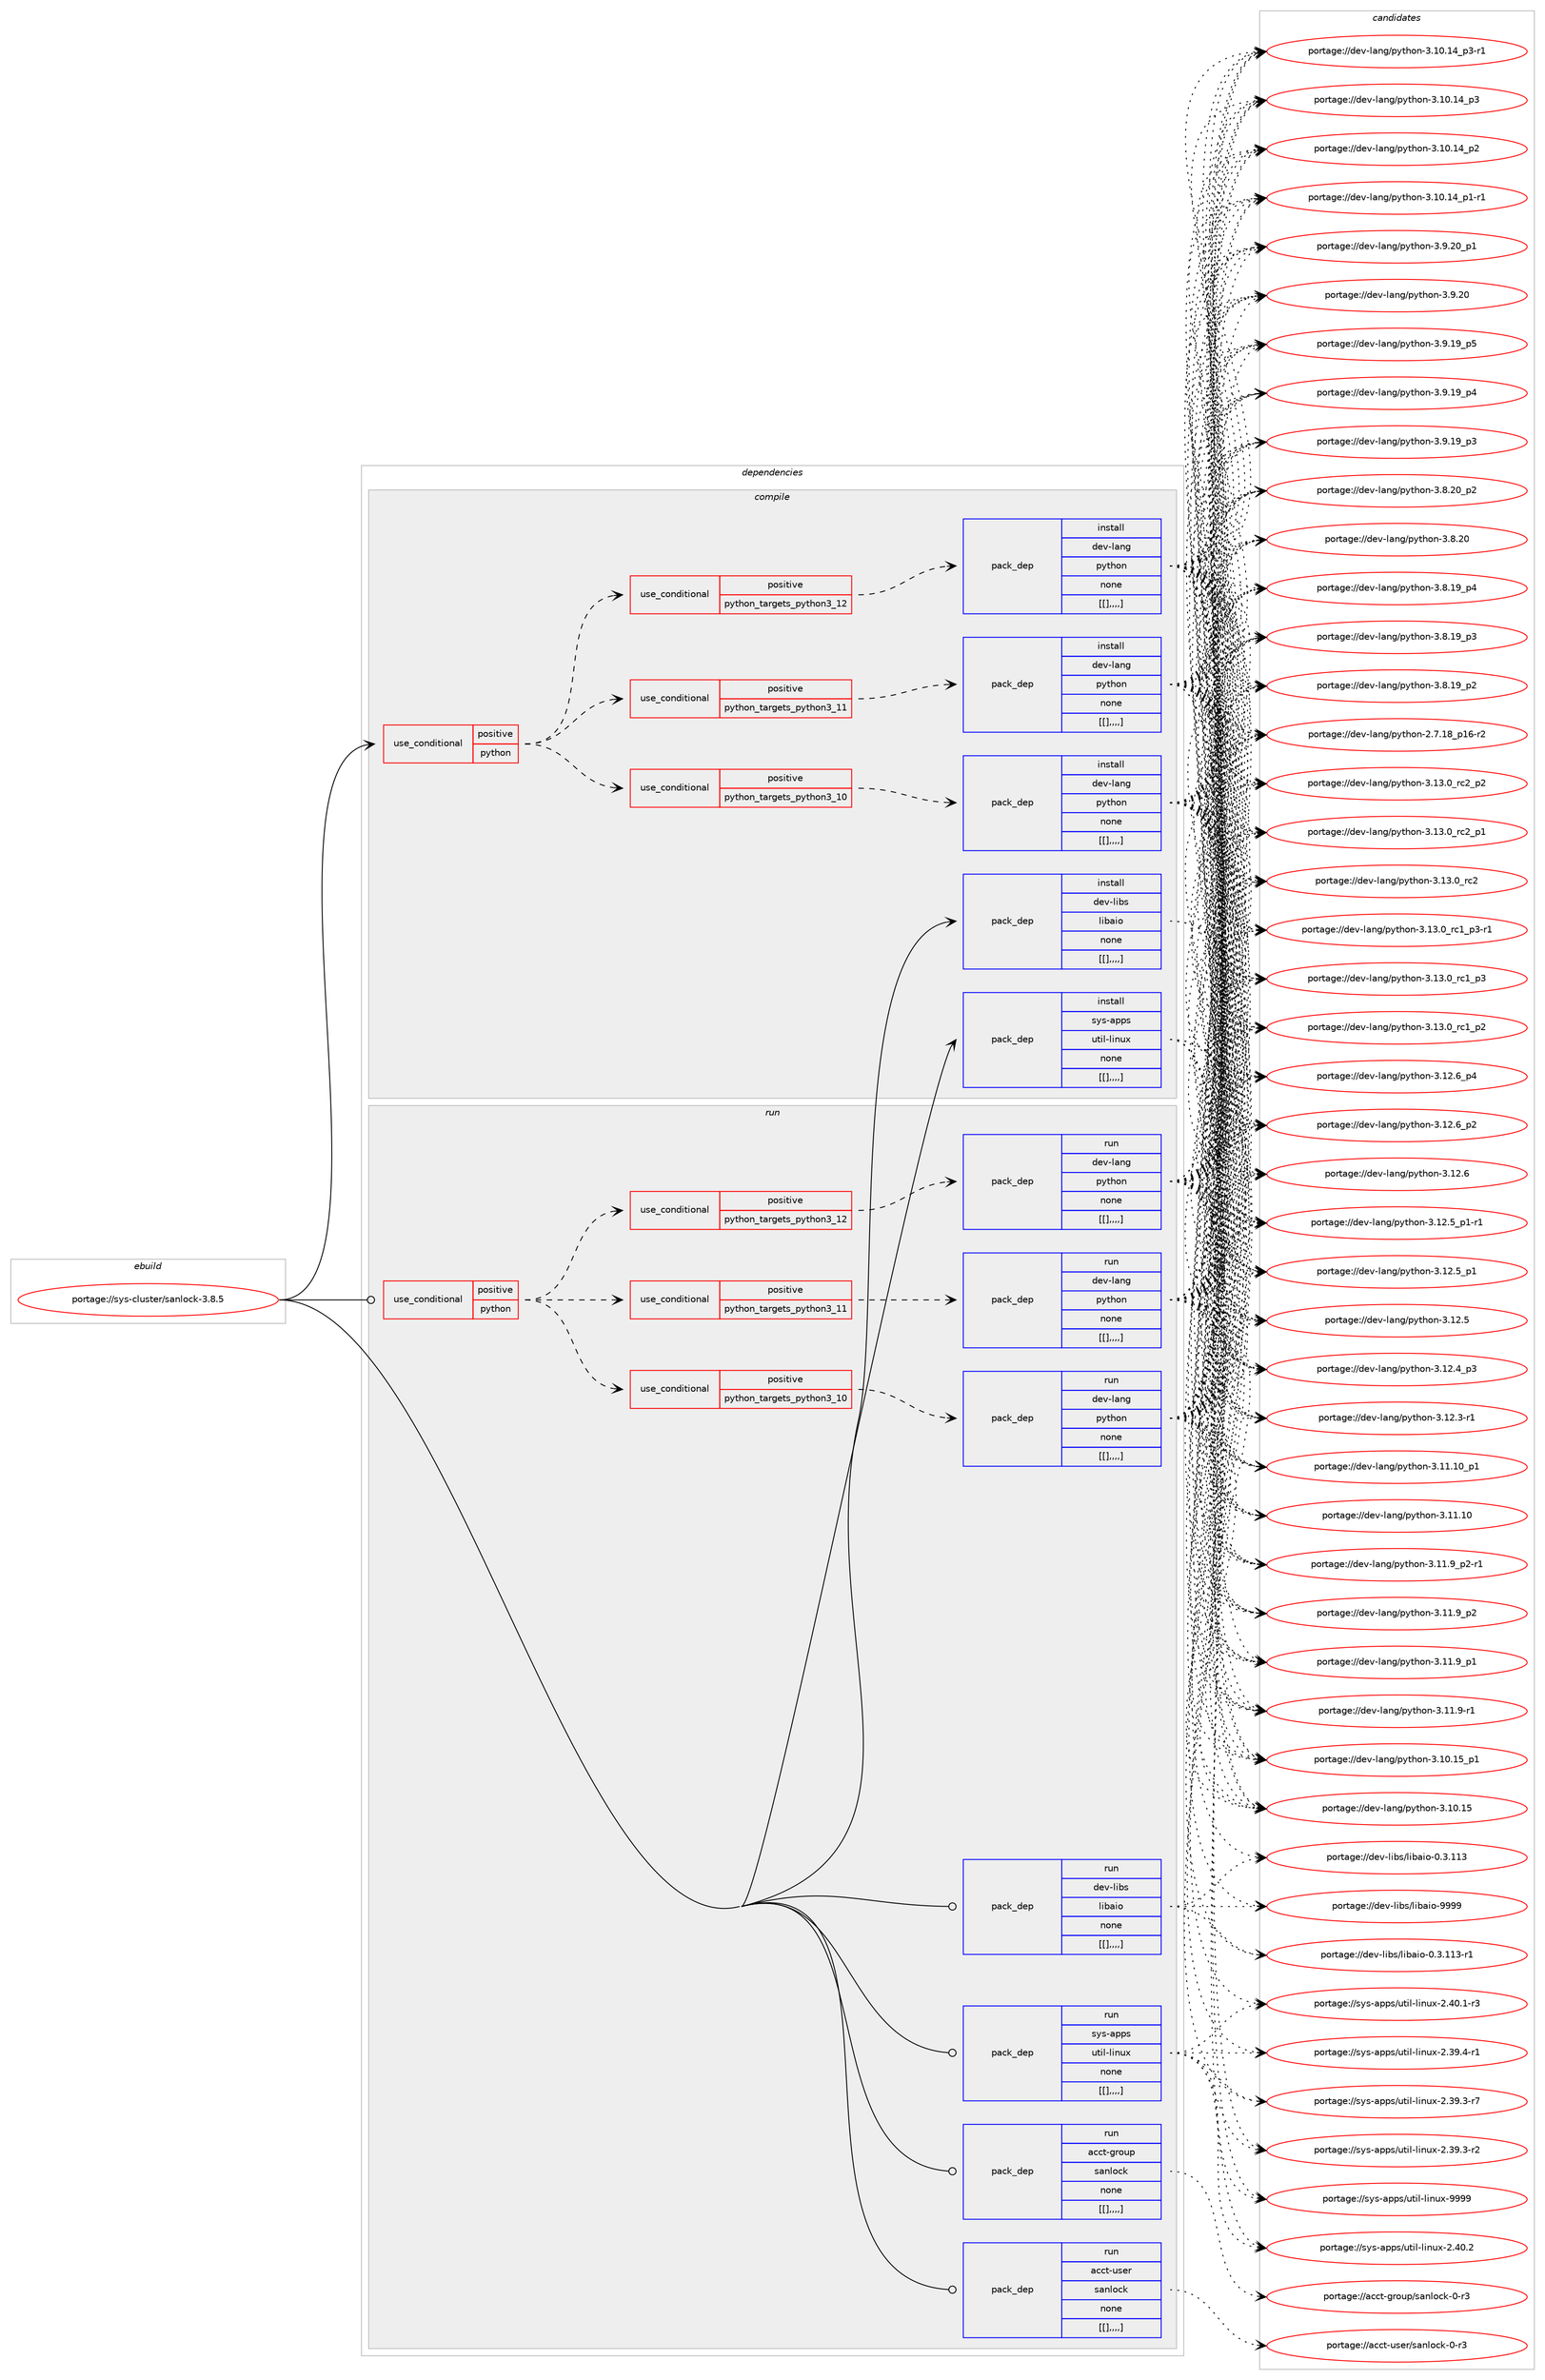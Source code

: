digraph prolog {

# *************
# Graph options
# *************

newrank=true;
concentrate=true;
compound=true;
graph [rankdir=LR,fontname=Helvetica,fontsize=10,ranksep=1.5];#, ranksep=2.5, nodesep=0.2];
edge  [arrowhead=vee];
node  [fontname=Helvetica,fontsize=10];

# **********
# The ebuild
# **********

subgraph cluster_leftcol {
color=gray;
label=<<i>ebuild</i>>;
id [label="portage://sys-cluster/sanlock-3.8.5", color=red, width=4, href="../sys-cluster/sanlock-3.8.5.svg"];
}

# ****************
# The dependencies
# ****************

subgraph cluster_midcol {
color=gray;
label=<<i>dependencies</i>>;
subgraph cluster_compile {
fillcolor="#eeeeee";
style=filled;
label=<<i>compile</i>>;
subgraph cond3830 {
dependency10643 [label=<<TABLE BORDER="0" CELLBORDER="1" CELLSPACING="0" CELLPADDING="4"><TR><TD ROWSPAN="3" CELLPADDING="10">use_conditional</TD></TR><TR><TD>positive</TD></TR><TR><TD>python</TD></TR></TABLE>>, shape=none, color=red];
subgraph cond3831 {
dependency10644 [label=<<TABLE BORDER="0" CELLBORDER="1" CELLSPACING="0" CELLPADDING="4"><TR><TD ROWSPAN="3" CELLPADDING="10">use_conditional</TD></TR><TR><TD>positive</TD></TR><TR><TD>python_targets_python3_10</TD></TR></TABLE>>, shape=none, color=red];
subgraph pack6777 {
dependency10645 [label=<<TABLE BORDER="0" CELLBORDER="1" CELLSPACING="0" CELLPADDING="4" WIDTH="220"><TR><TD ROWSPAN="6" CELLPADDING="30">pack_dep</TD></TR><TR><TD WIDTH="110">install</TD></TR><TR><TD>dev-lang</TD></TR><TR><TD>python</TD></TR><TR><TD>none</TD></TR><TR><TD>[[],,,,]</TD></TR></TABLE>>, shape=none, color=blue];
}
dependency10644:e -> dependency10645:w [weight=20,style="dashed",arrowhead="vee"];
}
dependency10643:e -> dependency10644:w [weight=20,style="dashed",arrowhead="vee"];
subgraph cond3832 {
dependency10646 [label=<<TABLE BORDER="0" CELLBORDER="1" CELLSPACING="0" CELLPADDING="4"><TR><TD ROWSPAN="3" CELLPADDING="10">use_conditional</TD></TR><TR><TD>positive</TD></TR><TR><TD>python_targets_python3_11</TD></TR></TABLE>>, shape=none, color=red];
subgraph pack6778 {
dependency10647 [label=<<TABLE BORDER="0" CELLBORDER="1" CELLSPACING="0" CELLPADDING="4" WIDTH="220"><TR><TD ROWSPAN="6" CELLPADDING="30">pack_dep</TD></TR><TR><TD WIDTH="110">install</TD></TR><TR><TD>dev-lang</TD></TR><TR><TD>python</TD></TR><TR><TD>none</TD></TR><TR><TD>[[],,,,]</TD></TR></TABLE>>, shape=none, color=blue];
}
dependency10646:e -> dependency10647:w [weight=20,style="dashed",arrowhead="vee"];
}
dependency10643:e -> dependency10646:w [weight=20,style="dashed",arrowhead="vee"];
subgraph cond3833 {
dependency10648 [label=<<TABLE BORDER="0" CELLBORDER="1" CELLSPACING="0" CELLPADDING="4"><TR><TD ROWSPAN="3" CELLPADDING="10">use_conditional</TD></TR><TR><TD>positive</TD></TR><TR><TD>python_targets_python3_12</TD></TR></TABLE>>, shape=none, color=red];
subgraph pack6779 {
dependency10649 [label=<<TABLE BORDER="0" CELLBORDER="1" CELLSPACING="0" CELLPADDING="4" WIDTH="220"><TR><TD ROWSPAN="6" CELLPADDING="30">pack_dep</TD></TR><TR><TD WIDTH="110">install</TD></TR><TR><TD>dev-lang</TD></TR><TR><TD>python</TD></TR><TR><TD>none</TD></TR><TR><TD>[[],,,,]</TD></TR></TABLE>>, shape=none, color=blue];
}
dependency10648:e -> dependency10649:w [weight=20,style="dashed",arrowhead="vee"];
}
dependency10643:e -> dependency10648:w [weight=20,style="dashed",arrowhead="vee"];
}
id:e -> dependency10643:w [weight=20,style="solid",arrowhead="vee"];
subgraph pack6780 {
dependency10650 [label=<<TABLE BORDER="0" CELLBORDER="1" CELLSPACING="0" CELLPADDING="4" WIDTH="220"><TR><TD ROWSPAN="6" CELLPADDING="30">pack_dep</TD></TR><TR><TD WIDTH="110">install</TD></TR><TR><TD>dev-libs</TD></TR><TR><TD>libaio</TD></TR><TR><TD>none</TD></TR><TR><TD>[[],,,,]</TD></TR></TABLE>>, shape=none, color=blue];
}
id:e -> dependency10650:w [weight=20,style="solid",arrowhead="vee"];
subgraph pack6781 {
dependency10651 [label=<<TABLE BORDER="0" CELLBORDER="1" CELLSPACING="0" CELLPADDING="4" WIDTH="220"><TR><TD ROWSPAN="6" CELLPADDING="30">pack_dep</TD></TR><TR><TD WIDTH="110">install</TD></TR><TR><TD>sys-apps</TD></TR><TR><TD>util-linux</TD></TR><TR><TD>none</TD></TR><TR><TD>[[],,,,]</TD></TR></TABLE>>, shape=none, color=blue];
}
id:e -> dependency10651:w [weight=20,style="solid",arrowhead="vee"];
}
subgraph cluster_compileandrun {
fillcolor="#eeeeee";
style=filled;
label=<<i>compile and run</i>>;
}
subgraph cluster_run {
fillcolor="#eeeeee";
style=filled;
label=<<i>run</i>>;
subgraph cond3834 {
dependency10652 [label=<<TABLE BORDER="0" CELLBORDER="1" CELLSPACING="0" CELLPADDING="4"><TR><TD ROWSPAN="3" CELLPADDING="10">use_conditional</TD></TR><TR><TD>positive</TD></TR><TR><TD>python</TD></TR></TABLE>>, shape=none, color=red];
subgraph cond3835 {
dependency10653 [label=<<TABLE BORDER="0" CELLBORDER="1" CELLSPACING="0" CELLPADDING="4"><TR><TD ROWSPAN="3" CELLPADDING="10">use_conditional</TD></TR><TR><TD>positive</TD></TR><TR><TD>python_targets_python3_10</TD></TR></TABLE>>, shape=none, color=red];
subgraph pack6782 {
dependency10654 [label=<<TABLE BORDER="0" CELLBORDER="1" CELLSPACING="0" CELLPADDING="4" WIDTH="220"><TR><TD ROWSPAN="6" CELLPADDING="30">pack_dep</TD></TR><TR><TD WIDTH="110">run</TD></TR><TR><TD>dev-lang</TD></TR><TR><TD>python</TD></TR><TR><TD>none</TD></TR><TR><TD>[[],,,,]</TD></TR></TABLE>>, shape=none, color=blue];
}
dependency10653:e -> dependency10654:w [weight=20,style="dashed",arrowhead="vee"];
}
dependency10652:e -> dependency10653:w [weight=20,style="dashed",arrowhead="vee"];
subgraph cond3836 {
dependency10655 [label=<<TABLE BORDER="0" CELLBORDER="1" CELLSPACING="0" CELLPADDING="4"><TR><TD ROWSPAN="3" CELLPADDING="10">use_conditional</TD></TR><TR><TD>positive</TD></TR><TR><TD>python_targets_python3_11</TD></TR></TABLE>>, shape=none, color=red];
subgraph pack6783 {
dependency10656 [label=<<TABLE BORDER="0" CELLBORDER="1" CELLSPACING="0" CELLPADDING="4" WIDTH="220"><TR><TD ROWSPAN="6" CELLPADDING="30">pack_dep</TD></TR><TR><TD WIDTH="110">run</TD></TR><TR><TD>dev-lang</TD></TR><TR><TD>python</TD></TR><TR><TD>none</TD></TR><TR><TD>[[],,,,]</TD></TR></TABLE>>, shape=none, color=blue];
}
dependency10655:e -> dependency10656:w [weight=20,style="dashed",arrowhead="vee"];
}
dependency10652:e -> dependency10655:w [weight=20,style="dashed",arrowhead="vee"];
subgraph cond3837 {
dependency10657 [label=<<TABLE BORDER="0" CELLBORDER="1" CELLSPACING="0" CELLPADDING="4"><TR><TD ROWSPAN="3" CELLPADDING="10">use_conditional</TD></TR><TR><TD>positive</TD></TR><TR><TD>python_targets_python3_12</TD></TR></TABLE>>, shape=none, color=red];
subgraph pack6784 {
dependency10658 [label=<<TABLE BORDER="0" CELLBORDER="1" CELLSPACING="0" CELLPADDING="4" WIDTH="220"><TR><TD ROWSPAN="6" CELLPADDING="30">pack_dep</TD></TR><TR><TD WIDTH="110">run</TD></TR><TR><TD>dev-lang</TD></TR><TR><TD>python</TD></TR><TR><TD>none</TD></TR><TR><TD>[[],,,,]</TD></TR></TABLE>>, shape=none, color=blue];
}
dependency10657:e -> dependency10658:w [weight=20,style="dashed",arrowhead="vee"];
}
dependency10652:e -> dependency10657:w [weight=20,style="dashed",arrowhead="vee"];
}
id:e -> dependency10652:w [weight=20,style="solid",arrowhead="odot"];
subgraph pack6785 {
dependency10659 [label=<<TABLE BORDER="0" CELLBORDER="1" CELLSPACING="0" CELLPADDING="4" WIDTH="220"><TR><TD ROWSPAN="6" CELLPADDING="30">pack_dep</TD></TR><TR><TD WIDTH="110">run</TD></TR><TR><TD>acct-group</TD></TR><TR><TD>sanlock</TD></TR><TR><TD>none</TD></TR><TR><TD>[[],,,,]</TD></TR></TABLE>>, shape=none, color=blue];
}
id:e -> dependency10659:w [weight=20,style="solid",arrowhead="odot"];
subgraph pack6786 {
dependency10660 [label=<<TABLE BORDER="0" CELLBORDER="1" CELLSPACING="0" CELLPADDING="4" WIDTH="220"><TR><TD ROWSPAN="6" CELLPADDING="30">pack_dep</TD></TR><TR><TD WIDTH="110">run</TD></TR><TR><TD>acct-user</TD></TR><TR><TD>sanlock</TD></TR><TR><TD>none</TD></TR><TR><TD>[[],,,,]</TD></TR></TABLE>>, shape=none, color=blue];
}
id:e -> dependency10660:w [weight=20,style="solid",arrowhead="odot"];
subgraph pack6787 {
dependency10661 [label=<<TABLE BORDER="0" CELLBORDER="1" CELLSPACING="0" CELLPADDING="4" WIDTH="220"><TR><TD ROWSPAN="6" CELLPADDING="30">pack_dep</TD></TR><TR><TD WIDTH="110">run</TD></TR><TR><TD>dev-libs</TD></TR><TR><TD>libaio</TD></TR><TR><TD>none</TD></TR><TR><TD>[[],,,,]</TD></TR></TABLE>>, shape=none, color=blue];
}
id:e -> dependency10661:w [weight=20,style="solid",arrowhead="odot"];
subgraph pack6788 {
dependency10662 [label=<<TABLE BORDER="0" CELLBORDER="1" CELLSPACING="0" CELLPADDING="4" WIDTH="220"><TR><TD ROWSPAN="6" CELLPADDING="30">pack_dep</TD></TR><TR><TD WIDTH="110">run</TD></TR><TR><TD>sys-apps</TD></TR><TR><TD>util-linux</TD></TR><TR><TD>none</TD></TR><TR><TD>[[],,,,]</TD></TR></TABLE>>, shape=none, color=blue];
}
id:e -> dependency10662:w [weight=20,style="solid",arrowhead="odot"];
}
}

# **************
# The candidates
# **************

subgraph cluster_choices {
rank=same;
color=gray;
label=<<i>candidates</i>>;

subgraph choice6777 {
color=black;
nodesep=1;
choice100101118451089711010347112121116104111110455146495146489511499509511250 [label="portage://dev-lang/python-3.13.0_rc2_p2", color=red, width=4,href="../dev-lang/python-3.13.0_rc2_p2.svg"];
choice100101118451089711010347112121116104111110455146495146489511499509511249 [label="portage://dev-lang/python-3.13.0_rc2_p1", color=red, width=4,href="../dev-lang/python-3.13.0_rc2_p1.svg"];
choice10010111845108971101034711212111610411111045514649514648951149950 [label="portage://dev-lang/python-3.13.0_rc2", color=red, width=4,href="../dev-lang/python-3.13.0_rc2.svg"];
choice1001011184510897110103471121211161041111104551464951464895114994995112514511449 [label="portage://dev-lang/python-3.13.0_rc1_p3-r1", color=red, width=4,href="../dev-lang/python-3.13.0_rc1_p3-r1.svg"];
choice100101118451089711010347112121116104111110455146495146489511499499511251 [label="portage://dev-lang/python-3.13.0_rc1_p3", color=red, width=4,href="../dev-lang/python-3.13.0_rc1_p3.svg"];
choice100101118451089711010347112121116104111110455146495146489511499499511250 [label="portage://dev-lang/python-3.13.0_rc1_p2", color=red, width=4,href="../dev-lang/python-3.13.0_rc1_p2.svg"];
choice100101118451089711010347112121116104111110455146495046549511252 [label="portage://dev-lang/python-3.12.6_p4", color=red, width=4,href="../dev-lang/python-3.12.6_p4.svg"];
choice100101118451089711010347112121116104111110455146495046549511250 [label="portage://dev-lang/python-3.12.6_p2", color=red, width=4,href="../dev-lang/python-3.12.6_p2.svg"];
choice10010111845108971101034711212111610411111045514649504654 [label="portage://dev-lang/python-3.12.6", color=red, width=4,href="../dev-lang/python-3.12.6.svg"];
choice1001011184510897110103471121211161041111104551464950465395112494511449 [label="portage://dev-lang/python-3.12.5_p1-r1", color=red, width=4,href="../dev-lang/python-3.12.5_p1-r1.svg"];
choice100101118451089711010347112121116104111110455146495046539511249 [label="portage://dev-lang/python-3.12.5_p1", color=red, width=4,href="../dev-lang/python-3.12.5_p1.svg"];
choice10010111845108971101034711212111610411111045514649504653 [label="portage://dev-lang/python-3.12.5", color=red, width=4,href="../dev-lang/python-3.12.5.svg"];
choice100101118451089711010347112121116104111110455146495046529511251 [label="portage://dev-lang/python-3.12.4_p3", color=red, width=4,href="../dev-lang/python-3.12.4_p3.svg"];
choice100101118451089711010347112121116104111110455146495046514511449 [label="portage://dev-lang/python-3.12.3-r1", color=red, width=4,href="../dev-lang/python-3.12.3-r1.svg"];
choice10010111845108971101034711212111610411111045514649494649489511249 [label="portage://dev-lang/python-3.11.10_p1", color=red, width=4,href="../dev-lang/python-3.11.10_p1.svg"];
choice1001011184510897110103471121211161041111104551464949464948 [label="portage://dev-lang/python-3.11.10", color=red, width=4,href="../dev-lang/python-3.11.10.svg"];
choice1001011184510897110103471121211161041111104551464949465795112504511449 [label="portage://dev-lang/python-3.11.9_p2-r1", color=red, width=4,href="../dev-lang/python-3.11.9_p2-r1.svg"];
choice100101118451089711010347112121116104111110455146494946579511250 [label="portage://dev-lang/python-3.11.9_p2", color=red, width=4,href="../dev-lang/python-3.11.9_p2.svg"];
choice100101118451089711010347112121116104111110455146494946579511249 [label="portage://dev-lang/python-3.11.9_p1", color=red, width=4,href="../dev-lang/python-3.11.9_p1.svg"];
choice100101118451089711010347112121116104111110455146494946574511449 [label="portage://dev-lang/python-3.11.9-r1", color=red, width=4,href="../dev-lang/python-3.11.9-r1.svg"];
choice10010111845108971101034711212111610411111045514649484649539511249 [label="portage://dev-lang/python-3.10.15_p1", color=red, width=4,href="../dev-lang/python-3.10.15_p1.svg"];
choice1001011184510897110103471121211161041111104551464948464953 [label="portage://dev-lang/python-3.10.15", color=red, width=4,href="../dev-lang/python-3.10.15.svg"];
choice100101118451089711010347112121116104111110455146494846495295112514511449 [label="portage://dev-lang/python-3.10.14_p3-r1", color=red, width=4,href="../dev-lang/python-3.10.14_p3-r1.svg"];
choice10010111845108971101034711212111610411111045514649484649529511251 [label="portage://dev-lang/python-3.10.14_p3", color=red, width=4,href="../dev-lang/python-3.10.14_p3.svg"];
choice10010111845108971101034711212111610411111045514649484649529511250 [label="portage://dev-lang/python-3.10.14_p2", color=red, width=4,href="../dev-lang/python-3.10.14_p2.svg"];
choice100101118451089711010347112121116104111110455146494846495295112494511449 [label="portage://dev-lang/python-3.10.14_p1-r1", color=red, width=4,href="../dev-lang/python-3.10.14_p1-r1.svg"];
choice100101118451089711010347112121116104111110455146574650489511249 [label="portage://dev-lang/python-3.9.20_p1", color=red, width=4,href="../dev-lang/python-3.9.20_p1.svg"];
choice10010111845108971101034711212111610411111045514657465048 [label="portage://dev-lang/python-3.9.20", color=red, width=4,href="../dev-lang/python-3.9.20.svg"];
choice100101118451089711010347112121116104111110455146574649579511253 [label="portage://dev-lang/python-3.9.19_p5", color=red, width=4,href="../dev-lang/python-3.9.19_p5.svg"];
choice100101118451089711010347112121116104111110455146574649579511252 [label="portage://dev-lang/python-3.9.19_p4", color=red, width=4,href="../dev-lang/python-3.9.19_p4.svg"];
choice100101118451089711010347112121116104111110455146574649579511251 [label="portage://dev-lang/python-3.9.19_p3", color=red, width=4,href="../dev-lang/python-3.9.19_p3.svg"];
choice100101118451089711010347112121116104111110455146564650489511250 [label="portage://dev-lang/python-3.8.20_p2", color=red, width=4,href="../dev-lang/python-3.8.20_p2.svg"];
choice10010111845108971101034711212111610411111045514656465048 [label="portage://dev-lang/python-3.8.20", color=red, width=4,href="../dev-lang/python-3.8.20.svg"];
choice100101118451089711010347112121116104111110455146564649579511252 [label="portage://dev-lang/python-3.8.19_p4", color=red, width=4,href="../dev-lang/python-3.8.19_p4.svg"];
choice100101118451089711010347112121116104111110455146564649579511251 [label="portage://dev-lang/python-3.8.19_p3", color=red, width=4,href="../dev-lang/python-3.8.19_p3.svg"];
choice100101118451089711010347112121116104111110455146564649579511250 [label="portage://dev-lang/python-3.8.19_p2", color=red, width=4,href="../dev-lang/python-3.8.19_p2.svg"];
choice100101118451089711010347112121116104111110455046554649569511249544511450 [label="portage://dev-lang/python-2.7.18_p16-r2", color=red, width=4,href="../dev-lang/python-2.7.18_p16-r2.svg"];
dependency10645:e -> choice100101118451089711010347112121116104111110455146495146489511499509511250:w [style=dotted,weight="100"];
dependency10645:e -> choice100101118451089711010347112121116104111110455146495146489511499509511249:w [style=dotted,weight="100"];
dependency10645:e -> choice10010111845108971101034711212111610411111045514649514648951149950:w [style=dotted,weight="100"];
dependency10645:e -> choice1001011184510897110103471121211161041111104551464951464895114994995112514511449:w [style=dotted,weight="100"];
dependency10645:e -> choice100101118451089711010347112121116104111110455146495146489511499499511251:w [style=dotted,weight="100"];
dependency10645:e -> choice100101118451089711010347112121116104111110455146495146489511499499511250:w [style=dotted,weight="100"];
dependency10645:e -> choice100101118451089711010347112121116104111110455146495046549511252:w [style=dotted,weight="100"];
dependency10645:e -> choice100101118451089711010347112121116104111110455146495046549511250:w [style=dotted,weight="100"];
dependency10645:e -> choice10010111845108971101034711212111610411111045514649504654:w [style=dotted,weight="100"];
dependency10645:e -> choice1001011184510897110103471121211161041111104551464950465395112494511449:w [style=dotted,weight="100"];
dependency10645:e -> choice100101118451089711010347112121116104111110455146495046539511249:w [style=dotted,weight="100"];
dependency10645:e -> choice10010111845108971101034711212111610411111045514649504653:w [style=dotted,weight="100"];
dependency10645:e -> choice100101118451089711010347112121116104111110455146495046529511251:w [style=dotted,weight="100"];
dependency10645:e -> choice100101118451089711010347112121116104111110455146495046514511449:w [style=dotted,weight="100"];
dependency10645:e -> choice10010111845108971101034711212111610411111045514649494649489511249:w [style=dotted,weight="100"];
dependency10645:e -> choice1001011184510897110103471121211161041111104551464949464948:w [style=dotted,weight="100"];
dependency10645:e -> choice1001011184510897110103471121211161041111104551464949465795112504511449:w [style=dotted,weight="100"];
dependency10645:e -> choice100101118451089711010347112121116104111110455146494946579511250:w [style=dotted,weight="100"];
dependency10645:e -> choice100101118451089711010347112121116104111110455146494946579511249:w [style=dotted,weight="100"];
dependency10645:e -> choice100101118451089711010347112121116104111110455146494946574511449:w [style=dotted,weight="100"];
dependency10645:e -> choice10010111845108971101034711212111610411111045514649484649539511249:w [style=dotted,weight="100"];
dependency10645:e -> choice1001011184510897110103471121211161041111104551464948464953:w [style=dotted,weight="100"];
dependency10645:e -> choice100101118451089711010347112121116104111110455146494846495295112514511449:w [style=dotted,weight="100"];
dependency10645:e -> choice10010111845108971101034711212111610411111045514649484649529511251:w [style=dotted,weight="100"];
dependency10645:e -> choice10010111845108971101034711212111610411111045514649484649529511250:w [style=dotted,weight="100"];
dependency10645:e -> choice100101118451089711010347112121116104111110455146494846495295112494511449:w [style=dotted,weight="100"];
dependency10645:e -> choice100101118451089711010347112121116104111110455146574650489511249:w [style=dotted,weight="100"];
dependency10645:e -> choice10010111845108971101034711212111610411111045514657465048:w [style=dotted,weight="100"];
dependency10645:e -> choice100101118451089711010347112121116104111110455146574649579511253:w [style=dotted,weight="100"];
dependency10645:e -> choice100101118451089711010347112121116104111110455146574649579511252:w [style=dotted,weight="100"];
dependency10645:e -> choice100101118451089711010347112121116104111110455146574649579511251:w [style=dotted,weight="100"];
dependency10645:e -> choice100101118451089711010347112121116104111110455146564650489511250:w [style=dotted,weight="100"];
dependency10645:e -> choice10010111845108971101034711212111610411111045514656465048:w [style=dotted,weight="100"];
dependency10645:e -> choice100101118451089711010347112121116104111110455146564649579511252:w [style=dotted,weight="100"];
dependency10645:e -> choice100101118451089711010347112121116104111110455146564649579511251:w [style=dotted,weight="100"];
dependency10645:e -> choice100101118451089711010347112121116104111110455146564649579511250:w [style=dotted,weight="100"];
dependency10645:e -> choice100101118451089711010347112121116104111110455046554649569511249544511450:w [style=dotted,weight="100"];
}
subgraph choice6778 {
color=black;
nodesep=1;
choice100101118451089711010347112121116104111110455146495146489511499509511250 [label="portage://dev-lang/python-3.13.0_rc2_p2", color=red, width=4,href="../dev-lang/python-3.13.0_rc2_p2.svg"];
choice100101118451089711010347112121116104111110455146495146489511499509511249 [label="portage://dev-lang/python-3.13.0_rc2_p1", color=red, width=4,href="../dev-lang/python-3.13.0_rc2_p1.svg"];
choice10010111845108971101034711212111610411111045514649514648951149950 [label="portage://dev-lang/python-3.13.0_rc2", color=red, width=4,href="../dev-lang/python-3.13.0_rc2.svg"];
choice1001011184510897110103471121211161041111104551464951464895114994995112514511449 [label="portage://dev-lang/python-3.13.0_rc1_p3-r1", color=red, width=4,href="../dev-lang/python-3.13.0_rc1_p3-r1.svg"];
choice100101118451089711010347112121116104111110455146495146489511499499511251 [label="portage://dev-lang/python-3.13.0_rc1_p3", color=red, width=4,href="../dev-lang/python-3.13.0_rc1_p3.svg"];
choice100101118451089711010347112121116104111110455146495146489511499499511250 [label="portage://dev-lang/python-3.13.0_rc1_p2", color=red, width=4,href="../dev-lang/python-3.13.0_rc1_p2.svg"];
choice100101118451089711010347112121116104111110455146495046549511252 [label="portage://dev-lang/python-3.12.6_p4", color=red, width=4,href="../dev-lang/python-3.12.6_p4.svg"];
choice100101118451089711010347112121116104111110455146495046549511250 [label="portage://dev-lang/python-3.12.6_p2", color=red, width=4,href="../dev-lang/python-3.12.6_p2.svg"];
choice10010111845108971101034711212111610411111045514649504654 [label="portage://dev-lang/python-3.12.6", color=red, width=4,href="../dev-lang/python-3.12.6.svg"];
choice1001011184510897110103471121211161041111104551464950465395112494511449 [label="portage://dev-lang/python-3.12.5_p1-r1", color=red, width=4,href="../dev-lang/python-3.12.5_p1-r1.svg"];
choice100101118451089711010347112121116104111110455146495046539511249 [label="portage://dev-lang/python-3.12.5_p1", color=red, width=4,href="../dev-lang/python-3.12.5_p1.svg"];
choice10010111845108971101034711212111610411111045514649504653 [label="portage://dev-lang/python-3.12.5", color=red, width=4,href="../dev-lang/python-3.12.5.svg"];
choice100101118451089711010347112121116104111110455146495046529511251 [label="portage://dev-lang/python-3.12.4_p3", color=red, width=4,href="../dev-lang/python-3.12.4_p3.svg"];
choice100101118451089711010347112121116104111110455146495046514511449 [label="portage://dev-lang/python-3.12.3-r1", color=red, width=4,href="../dev-lang/python-3.12.3-r1.svg"];
choice10010111845108971101034711212111610411111045514649494649489511249 [label="portage://dev-lang/python-3.11.10_p1", color=red, width=4,href="../dev-lang/python-3.11.10_p1.svg"];
choice1001011184510897110103471121211161041111104551464949464948 [label="portage://dev-lang/python-3.11.10", color=red, width=4,href="../dev-lang/python-3.11.10.svg"];
choice1001011184510897110103471121211161041111104551464949465795112504511449 [label="portage://dev-lang/python-3.11.9_p2-r1", color=red, width=4,href="../dev-lang/python-3.11.9_p2-r1.svg"];
choice100101118451089711010347112121116104111110455146494946579511250 [label="portage://dev-lang/python-3.11.9_p2", color=red, width=4,href="../dev-lang/python-3.11.9_p2.svg"];
choice100101118451089711010347112121116104111110455146494946579511249 [label="portage://dev-lang/python-3.11.9_p1", color=red, width=4,href="../dev-lang/python-3.11.9_p1.svg"];
choice100101118451089711010347112121116104111110455146494946574511449 [label="portage://dev-lang/python-3.11.9-r1", color=red, width=4,href="../dev-lang/python-3.11.9-r1.svg"];
choice10010111845108971101034711212111610411111045514649484649539511249 [label="portage://dev-lang/python-3.10.15_p1", color=red, width=4,href="../dev-lang/python-3.10.15_p1.svg"];
choice1001011184510897110103471121211161041111104551464948464953 [label="portage://dev-lang/python-3.10.15", color=red, width=4,href="../dev-lang/python-3.10.15.svg"];
choice100101118451089711010347112121116104111110455146494846495295112514511449 [label="portage://dev-lang/python-3.10.14_p3-r1", color=red, width=4,href="../dev-lang/python-3.10.14_p3-r1.svg"];
choice10010111845108971101034711212111610411111045514649484649529511251 [label="portage://dev-lang/python-3.10.14_p3", color=red, width=4,href="../dev-lang/python-3.10.14_p3.svg"];
choice10010111845108971101034711212111610411111045514649484649529511250 [label="portage://dev-lang/python-3.10.14_p2", color=red, width=4,href="../dev-lang/python-3.10.14_p2.svg"];
choice100101118451089711010347112121116104111110455146494846495295112494511449 [label="portage://dev-lang/python-3.10.14_p1-r1", color=red, width=4,href="../dev-lang/python-3.10.14_p1-r1.svg"];
choice100101118451089711010347112121116104111110455146574650489511249 [label="portage://dev-lang/python-3.9.20_p1", color=red, width=4,href="../dev-lang/python-3.9.20_p1.svg"];
choice10010111845108971101034711212111610411111045514657465048 [label="portage://dev-lang/python-3.9.20", color=red, width=4,href="../dev-lang/python-3.9.20.svg"];
choice100101118451089711010347112121116104111110455146574649579511253 [label="portage://dev-lang/python-3.9.19_p5", color=red, width=4,href="../dev-lang/python-3.9.19_p5.svg"];
choice100101118451089711010347112121116104111110455146574649579511252 [label="portage://dev-lang/python-3.9.19_p4", color=red, width=4,href="../dev-lang/python-3.9.19_p4.svg"];
choice100101118451089711010347112121116104111110455146574649579511251 [label="portage://dev-lang/python-3.9.19_p3", color=red, width=4,href="../dev-lang/python-3.9.19_p3.svg"];
choice100101118451089711010347112121116104111110455146564650489511250 [label="portage://dev-lang/python-3.8.20_p2", color=red, width=4,href="../dev-lang/python-3.8.20_p2.svg"];
choice10010111845108971101034711212111610411111045514656465048 [label="portage://dev-lang/python-3.8.20", color=red, width=4,href="../dev-lang/python-3.8.20.svg"];
choice100101118451089711010347112121116104111110455146564649579511252 [label="portage://dev-lang/python-3.8.19_p4", color=red, width=4,href="../dev-lang/python-3.8.19_p4.svg"];
choice100101118451089711010347112121116104111110455146564649579511251 [label="portage://dev-lang/python-3.8.19_p3", color=red, width=4,href="../dev-lang/python-3.8.19_p3.svg"];
choice100101118451089711010347112121116104111110455146564649579511250 [label="portage://dev-lang/python-3.8.19_p2", color=red, width=4,href="../dev-lang/python-3.8.19_p2.svg"];
choice100101118451089711010347112121116104111110455046554649569511249544511450 [label="portage://dev-lang/python-2.7.18_p16-r2", color=red, width=4,href="../dev-lang/python-2.7.18_p16-r2.svg"];
dependency10647:e -> choice100101118451089711010347112121116104111110455146495146489511499509511250:w [style=dotted,weight="100"];
dependency10647:e -> choice100101118451089711010347112121116104111110455146495146489511499509511249:w [style=dotted,weight="100"];
dependency10647:e -> choice10010111845108971101034711212111610411111045514649514648951149950:w [style=dotted,weight="100"];
dependency10647:e -> choice1001011184510897110103471121211161041111104551464951464895114994995112514511449:w [style=dotted,weight="100"];
dependency10647:e -> choice100101118451089711010347112121116104111110455146495146489511499499511251:w [style=dotted,weight="100"];
dependency10647:e -> choice100101118451089711010347112121116104111110455146495146489511499499511250:w [style=dotted,weight="100"];
dependency10647:e -> choice100101118451089711010347112121116104111110455146495046549511252:w [style=dotted,weight="100"];
dependency10647:e -> choice100101118451089711010347112121116104111110455146495046549511250:w [style=dotted,weight="100"];
dependency10647:e -> choice10010111845108971101034711212111610411111045514649504654:w [style=dotted,weight="100"];
dependency10647:e -> choice1001011184510897110103471121211161041111104551464950465395112494511449:w [style=dotted,weight="100"];
dependency10647:e -> choice100101118451089711010347112121116104111110455146495046539511249:w [style=dotted,weight="100"];
dependency10647:e -> choice10010111845108971101034711212111610411111045514649504653:w [style=dotted,weight="100"];
dependency10647:e -> choice100101118451089711010347112121116104111110455146495046529511251:w [style=dotted,weight="100"];
dependency10647:e -> choice100101118451089711010347112121116104111110455146495046514511449:w [style=dotted,weight="100"];
dependency10647:e -> choice10010111845108971101034711212111610411111045514649494649489511249:w [style=dotted,weight="100"];
dependency10647:e -> choice1001011184510897110103471121211161041111104551464949464948:w [style=dotted,weight="100"];
dependency10647:e -> choice1001011184510897110103471121211161041111104551464949465795112504511449:w [style=dotted,weight="100"];
dependency10647:e -> choice100101118451089711010347112121116104111110455146494946579511250:w [style=dotted,weight="100"];
dependency10647:e -> choice100101118451089711010347112121116104111110455146494946579511249:w [style=dotted,weight="100"];
dependency10647:e -> choice100101118451089711010347112121116104111110455146494946574511449:w [style=dotted,weight="100"];
dependency10647:e -> choice10010111845108971101034711212111610411111045514649484649539511249:w [style=dotted,weight="100"];
dependency10647:e -> choice1001011184510897110103471121211161041111104551464948464953:w [style=dotted,weight="100"];
dependency10647:e -> choice100101118451089711010347112121116104111110455146494846495295112514511449:w [style=dotted,weight="100"];
dependency10647:e -> choice10010111845108971101034711212111610411111045514649484649529511251:w [style=dotted,weight="100"];
dependency10647:e -> choice10010111845108971101034711212111610411111045514649484649529511250:w [style=dotted,weight="100"];
dependency10647:e -> choice100101118451089711010347112121116104111110455146494846495295112494511449:w [style=dotted,weight="100"];
dependency10647:e -> choice100101118451089711010347112121116104111110455146574650489511249:w [style=dotted,weight="100"];
dependency10647:e -> choice10010111845108971101034711212111610411111045514657465048:w [style=dotted,weight="100"];
dependency10647:e -> choice100101118451089711010347112121116104111110455146574649579511253:w [style=dotted,weight="100"];
dependency10647:e -> choice100101118451089711010347112121116104111110455146574649579511252:w [style=dotted,weight="100"];
dependency10647:e -> choice100101118451089711010347112121116104111110455146574649579511251:w [style=dotted,weight="100"];
dependency10647:e -> choice100101118451089711010347112121116104111110455146564650489511250:w [style=dotted,weight="100"];
dependency10647:e -> choice10010111845108971101034711212111610411111045514656465048:w [style=dotted,weight="100"];
dependency10647:e -> choice100101118451089711010347112121116104111110455146564649579511252:w [style=dotted,weight="100"];
dependency10647:e -> choice100101118451089711010347112121116104111110455146564649579511251:w [style=dotted,weight="100"];
dependency10647:e -> choice100101118451089711010347112121116104111110455146564649579511250:w [style=dotted,weight="100"];
dependency10647:e -> choice100101118451089711010347112121116104111110455046554649569511249544511450:w [style=dotted,weight="100"];
}
subgraph choice6779 {
color=black;
nodesep=1;
choice100101118451089711010347112121116104111110455146495146489511499509511250 [label="portage://dev-lang/python-3.13.0_rc2_p2", color=red, width=4,href="../dev-lang/python-3.13.0_rc2_p2.svg"];
choice100101118451089711010347112121116104111110455146495146489511499509511249 [label="portage://dev-lang/python-3.13.0_rc2_p1", color=red, width=4,href="../dev-lang/python-3.13.0_rc2_p1.svg"];
choice10010111845108971101034711212111610411111045514649514648951149950 [label="portage://dev-lang/python-3.13.0_rc2", color=red, width=4,href="../dev-lang/python-3.13.0_rc2.svg"];
choice1001011184510897110103471121211161041111104551464951464895114994995112514511449 [label="portage://dev-lang/python-3.13.0_rc1_p3-r1", color=red, width=4,href="../dev-lang/python-3.13.0_rc1_p3-r1.svg"];
choice100101118451089711010347112121116104111110455146495146489511499499511251 [label="portage://dev-lang/python-3.13.0_rc1_p3", color=red, width=4,href="../dev-lang/python-3.13.0_rc1_p3.svg"];
choice100101118451089711010347112121116104111110455146495146489511499499511250 [label="portage://dev-lang/python-3.13.0_rc1_p2", color=red, width=4,href="../dev-lang/python-3.13.0_rc1_p2.svg"];
choice100101118451089711010347112121116104111110455146495046549511252 [label="portage://dev-lang/python-3.12.6_p4", color=red, width=4,href="../dev-lang/python-3.12.6_p4.svg"];
choice100101118451089711010347112121116104111110455146495046549511250 [label="portage://dev-lang/python-3.12.6_p2", color=red, width=4,href="../dev-lang/python-3.12.6_p2.svg"];
choice10010111845108971101034711212111610411111045514649504654 [label="portage://dev-lang/python-3.12.6", color=red, width=4,href="../dev-lang/python-3.12.6.svg"];
choice1001011184510897110103471121211161041111104551464950465395112494511449 [label="portage://dev-lang/python-3.12.5_p1-r1", color=red, width=4,href="../dev-lang/python-3.12.5_p1-r1.svg"];
choice100101118451089711010347112121116104111110455146495046539511249 [label="portage://dev-lang/python-3.12.5_p1", color=red, width=4,href="../dev-lang/python-3.12.5_p1.svg"];
choice10010111845108971101034711212111610411111045514649504653 [label="portage://dev-lang/python-3.12.5", color=red, width=4,href="../dev-lang/python-3.12.5.svg"];
choice100101118451089711010347112121116104111110455146495046529511251 [label="portage://dev-lang/python-3.12.4_p3", color=red, width=4,href="../dev-lang/python-3.12.4_p3.svg"];
choice100101118451089711010347112121116104111110455146495046514511449 [label="portage://dev-lang/python-3.12.3-r1", color=red, width=4,href="../dev-lang/python-3.12.3-r1.svg"];
choice10010111845108971101034711212111610411111045514649494649489511249 [label="portage://dev-lang/python-3.11.10_p1", color=red, width=4,href="../dev-lang/python-3.11.10_p1.svg"];
choice1001011184510897110103471121211161041111104551464949464948 [label="portage://dev-lang/python-3.11.10", color=red, width=4,href="../dev-lang/python-3.11.10.svg"];
choice1001011184510897110103471121211161041111104551464949465795112504511449 [label="portage://dev-lang/python-3.11.9_p2-r1", color=red, width=4,href="../dev-lang/python-3.11.9_p2-r1.svg"];
choice100101118451089711010347112121116104111110455146494946579511250 [label="portage://dev-lang/python-3.11.9_p2", color=red, width=4,href="../dev-lang/python-3.11.9_p2.svg"];
choice100101118451089711010347112121116104111110455146494946579511249 [label="portage://dev-lang/python-3.11.9_p1", color=red, width=4,href="../dev-lang/python-3.11.9_p1.svg"];
choice100101118451089711010347112121116104111110455146494946574511449 [label="portage://dev-lang/python-3.11.9-r1", color=red, width=4,href="../dev-lang/python-3.11.9-r1.svg"];
choice10010111845108971101034711212111610411111045514649484649539511249 [label="portage://dev-lang/python-3.10.15_p1", color=red, width=4,href="../dev-lang/python-3.10.15_p1.svg"];
choice1001011184510897110103471121211161041111104551464948464953 [label="portage://dev-lang/python-3.10.15", color=red, width=4,href="../dev-lang/python-3.10.15.svg"];
choice100101118451089711010347112121116104111110455146494846495295112514511449 [label="portage://dev-lang/python-3.10.14_p3-r1", color=red, width=4,href="../dev-lang/python-3.10.14_p3-r1.svg"];
choice10010111845108971101034711212111610411111045514649484649529511251 [label="portage://dev-lang/python-3.10.14_p3", color=red, width=4,href="../dev-lang/python-3.10.14_p3.svg"];
choice10010111845108971101034711212111610411111045514649484649529511250 [label="portage://dev-lang/python-3.10.14_p2", color=red, width=4,href="../dev-lang/python-3.10.14_p2.svg"];
choice100101118451089711010347112121116104111110455146494846495295112494511449 [label="portage://dev-lang/python-3.10.14_p1-r1", color=red, width=4,href="../dev-lang/python-3.10.14_p1-r1.svg"];
choice100101118451089711010347112121116104111110455146574650489511249 [label="portage://dev-lang/python-3.9.20_p1", color=red, width=4,href="../dev-lang/python-3.9.20_p1.svg"];
choice10010111845108971101034711212111610411111045514657465048 [label="portage://dev-lang/python-3.9.20", color=red, width=4,href="../dev-lang/python-3.9.20.svg"];
choice100101118451089711010347112121116104111110455146574649579511253 [label="portage://dev-lang/python-3.9.19_p5", color=red, width=4,href="../dev-lang/python-3.9.19_p5.svg"];
choice100101118451089711010347112121116104111110455146574649579511252 [label="portage://dev-lang/python-3.9.19_p4", color=red, width=4,href="../dev-lang/python-3.9.19_p4.svg"];
choice100101118451089711010347112121116104111110455146574649579511251 [label="portage://dev-lang/python-3.9.19_p3", color=red, width=4,href="../dev-lang/python-3.9.19_p3.svg"];
choice100101118451089711010347112121116104111110455146564650489511250 [label="portage://dev-lang/python-3.8.20_p2", color=red, width=4,href="../dev-lang/python-3.8.20_p2.svg"];
choice10010111845108971101034711212111610411111045514656465048 [label="portage://dev-lang/python-3.8.20", color=red, width=4,href="../dev-lang/python-3.8.20.svg"];
choice100101118451089711010347112121116104111110455146564649579511252 [label="portage://dev-lang/python-3.8.19_p4", color=red, width=4,href="../dev-lang/python-3.8.19_p4.svg"];
choice100101118451089711010347112121116104111110455146564649579511251 [label="portage://dev-lang/python-3.8.19_p3", color=red, width=4,href="../dev-lang/python-3.8.19_p3.svg"];
choice100101118451089711010347112121116104111110455146564649579511250 [label="portage://dev-lang/python-3.8.19_p2", color=red, width=4,href="../dev-lang/python-3.8.19_p2.svg"];
choice100101118451089711010347112121116104111110455046554649569511249544511450 [label="portage://dev-lang/python-2.7.18_p16-r2", color=red, width=4,href="../dev-lang/python-2.7.18_p16-r2.svg"];
dependency10649:e -> choice100101118451089711010347112121116104111110455146495146489511499509511250:w [style=dotted,weight="100"];
dependency10649:e -> choice100101118451089711010347112121116104111110455146495146489511499509511249:w [style=dotted,weight="100"];
dependency10649:e -> choice10010111845108971101034711212111610411111045514649514648951149950:w [style=dotted,weight="100"];
dependency10649:e -> choice1001011184510897110103471121211161041111104551464951464895114994995112514511449:w [style=dotted,weight="100"];
dependency10649:e -> choice100101118451089711010347112121116104111110455146495146489511499499511251:w [style=dotted,weight="100"];
dependency10649:e -> choice100101118451089711010347112121116104111110455146495146489511499499511250:w [style=dotted,weight="100"];
dependency10649:e -> choice100101118451089711010347112121116104111110455146495046549511252:w [style=dotted,weight="100"];
dependency10649:e -> choice100101118451089711010347112121116104111110455146495046549511250:w [style=dotted,weight="100"];
dependency10649:e -> choice10010111845108971101034711212111610411111045514649504654:w [style=dotted,weight="100"];
dependency10649:e -> choice1001011184510897110103471121211161041111104551464950465395112494511449:w [style=dotted,weight="100"];
dependency10649:e -> choice100101118451089711010347112121116104111110455146495046539511249:w [style=dotted,weight="100"];
dependency10649:e -> choice10010111845108971101034711212111610411111045514649504653:w [style=dotted,weight="100"];
dependency10649:e -> choice100101118451089711010347112121116104111110455146495046529511251:w [style=dotted,weight="100"];
dependency10649:e -> choice100101118451089711010347112121116104111110455146495046514511449:w [style=dotted,weight="100"];
dependency10649:e -> choice10010111845108971101034711212111610411111045514649494649489511249:w [style=dotted,weight="100"];
dependency10649:e -> choice1001011184510897110103471121211161041111104551464949464948:w [style=dotted,weight="100"];
dependency10649:e -> choice1001011184510897110103471121211161041111104551464949465795112504511449:w [style=dotted,weight="100"];
dependency10649:e -> choice100101118451089711010347112121116104111110455146494946579511250:w [style=dotted,weight="100"];
dependency10649:e -> choice100101118451089711010347112121116104111110455146494946579511249:w [style=dotted,weight="100"];
dependency10649:e -> choice100101118451089711010347112121116104111110455146494946574511449:w [style=dotted,weight="100"];
dependency10649:e -> choice10010111845108971101034711212111610411111045514649484649539511249:w [style=dotted,weight="100"];
dependency10649:e -> choice1001011184510897110103471121211161041111104551464948464953:w [style=dotted,weight="100"];
dependency10649:e -> choice100101118451089711010347112121116104111110455146494846495295112514511449:w [style=dotted,weight="100"];
dependency10649:e -> choice10010111845108971101034711212111610411111045514649484649529511251:w [style=dotted,weight="100"];
dependency10649:e -> choice10010111845108971101034711212111610411111045514649484649529511250:w [style=dotted,weight="100"];
dependency10649:e -> choice100101118451089711010347112121116104111110455146494846495295112494511449:w [style=dotted,weight="100"];
dependency10649:e -> choice100101118451089711010347112121116104111110455146574650489511249:w [style=dotted,weight="100"];
dependency10649:e -> choice10010111845108971101034711212111610411111045514657465048:w [style=dotted,weight="100"];
dependency10649:e -> choice100101118451089711010347112121116104111110455146574649579511253:w [style=dotted,weight="100"];
dependency10649:e -> choice100101118451089711010347112121116104111110455146574649579511252:w [style=dotted,weight="100"];
dependency10649:e -> choice100101118451089711010347112121116104111110455146574649579511251:w [style=dotted,weight="100"];
dependency10649:e -> choice100101118451089711010347112121116104111110455146564650489511250:w [style=dotted,weight="100"];
dependency10649:e -> choice10010111845108971101034711212111610411111045514656465048:w [style=dotted,weight="100"];
dependency10649:e -> choice100101118451089711010347112121116104111110455146564649579511252:w [style=dotted,weight="100"];
dependency10649:e -> choice100101118451089711010347112121116104111110455146564649579511251:w [style=dotted,weight="100"];
dependency10649:e -> choice100101118451089711010347112121116104111110455146564649579511250:w [style=dotted,weight="100"];
dependency10649:e -> choice100101118451089711010347112121116104111110455046554649569511249544511450:w [style=dotted,weight="100"];
}
subgraph choice6780 {
color=black;
nodesep=1;
choice10010111845108105981154710810598971051114557575757 [label="portage://dev-libs/libaio-9999", color=red, width=4,href="../dev-libs/libaio-9999.svg"];
choice100101118451081059811547108105989710511145484651464949514511449 [label="portage://dev-libs/libaio-0.3.113-r1", color=red, width=4,href="../dev-libs/libaio-0.3.113-r1.svg"];
choice10010111845108105981154710810598971051114548465146494951 [label="portage://dev-libs/libaio-0.3.113", color=red, width=4,href="../dev-libs/libaio-0.3.113.svg"];
dependency10650:e -> choice10010111845108105981154710810598971051114557575757:w [style=dotted,weight="100"];
dependency10650:e -> choice100101118451081059811547108105989710511145484651464949514511449:w [style=dotted,weight="100"];
dependency10650:e -> choice10010111845108105981154710810598971051114548465146494951:w [style=dotted,weight="100"];
}
subgraph choice6781 {
color=black;
nodesep=1;
choice115121115459711211211547117116105108451081051101171204557575757 [label="portage://sys-apps/util-linux-9999", color=red, width=4,href="../sys-apps/util-linux-9999.svg"];
choice1151211154597112112115471171161051084510810511011712045504652484650 [label="portage://sys-apps/util-linux-2.40.2", color=red, width=4,href="../sys-apps/util-linux-2.40.2.svg"];
choice11512111545971121121154711711610510845108105110117120455046524846494511451 [label="portage://sys-apps/util-linux-2.40.1-r3", color=red, width=4,href="../sys-apps/util-linux-2.40.1-r3.svg"];
choice11512111545971121121154711711610510845108105110117120455046515746524511449 [label="portage://sys-apps/util-linux-2.39.4-r1", color=red, width=4,href="../sys-apps/util-linux-2.39.4-r1.svg"];
choice11512111545971121121154711711610510845108105110117120455046515746514511455 [label="portage://sys-apps/util-linux-2.39.3-r7", color=red, width=4,href="../sys-apps/util-linux-2.39.3-r7.svg"];
choice11512111545971121121154711711610510845108105110117120455046515746514511450 [label="portage://sys-apps/util-linux-2.39.3-r2", color=red, width=4,href="../sys-apps/util-linux-2.39.3-r2.svg"];
dependency10651:e -> choice115121115459711211211547117116105108451081051101171204557575757:w [style=dotted,weight="100"];
dependency10651:e -> choice1151211154597112112115471171161051084510810511011712045504652484650:w [style=dotted,weight="100"];
dependency10651:e -> choice11512111545971121121154711711610510845108105110117120455046524846494511451:w [style=dotted,weight="100"];
dependency10651:e -> choice11512111545971121121154711711610510845108105110117120455046515746524511449:w [style=dotted,weight="100"];
dependency10651:e -> choice11512111545971121121154711711610510845108105110117120455046515746514511455:w [style=dotted,weight="100"];
dependency10651:e -> choice11512111545971121121154711711610510845108105110117120455046515746514511450:w [style=dotted,weight="100"];
}
subgraph choice6782 {
color=black;
nodesep=1;
choice100101118451089711010347112121116104111110455146495146489511499509511250 [label="portage://dev-lang/python-3.13.0_rc2_p2", color=red, width=4,href="../dev-lang/python-3.13.0_rc2_p2.svg"];
choice100101118451089711010347112121116104111110455146495146489511499509511249 [label="portage://dev-lang/python-3.13.0_rc2_p1", color=red, width=4,href="../dev-lang/python-3.13.0_rc2_p1.svg"];
choice10010111845108971101034711212111610411111045514649514648951149950 [label="portage://dev-lang/python-3.13.0_rc2", color=red, width=4,href="../dev-lang/python-3.13.0_rc2.svg"];
choice1001011184510897110103471121211161041111104551464951464895114994995112514511449 [label="portage://dev-lang/python-3.13.0_rc1_p3-r1", color=red, width=4,href="../dev-lang/python-3.13.0_rc1_p3-r1.svg"];
choice100101118451089711010347112121116104111110455146495146489511499499511251 [label="portage://dev-lang/python-3.13.0_rc1_p3", color=red, width=4,href="../dev-lang/python-3.13.0_rc1_p3.svg"];
choice100101118451089711010347112121116104111110455146495146489511499499511250 [label="portage://dev-lang/python-3.13.0_rc1_p2", color=red, width=4,href="../dev-lang/python-3.13.0_rc1_p2.svg"];
choice100101118451089711010347112121116104111110455146495046549511252 [label="portage://dev-lang/python-3.12.6_p4", color=red, width=4,href="../dev-lang/python-3.12.6_p4.svg"];
choice100101118451089711010347112121116104111110455146495046549511250 [label="portage://dev-lang/python-3.12.6_p2", color=red, width=4,href="../dev-lang/python-3.12.6_p2.svg"];
choice10010111845108971101034711212111610411111045514649504654 [label="portage://dev-lang/python-3.12.6", color=red, width=4,href="../dev-lang/python-3.12.6.svg"];
choice1001011184510897110103471121211161041111104551464950465395112494511449 [label="portage://dev-lang/python-3.12.5_p1-r1", color=red, width=4,href="../dev-lang/python-3.12.5_p1-r1.svg"];
choice100101118451089711010347112121116104111110455146495046539511249 [label="portage://dev-lang/python-3.12.5_p1", color=red, width=4,href="../dev-lang/python-3.12.5_p1.svg"];
choice10010111845108971101034711212111610411111045514649504653 [label="portage://dev-lang/python-3.12.5", color=red, width=4,href="../dev-lang/python-3.12.5.svg"];
choice100101118451089711010347112121116104111110455146495046529511251 [label="portage://dev-lang/python-3.12.4_p3", color=red, width=4,href="../dev-lang/python-3.12.4_p3.svg"];
choice100101118451089711010347112121116104111110455146495046514511449 [label="portage://dev-lang/python-3.12.3-r1", color=red, width=4,href="../dev-lang/python-3.12.3-r1.svg"];
choice10010111845108971101034711212111610411111045514649494649489511249 [label="portage://dev-lang/python-3.11.10_p1", color=red, width=4,href="../dev-lang/python-3.11.10_p1.svg"];
choice1001011184510897110103471121211161041111104551464949464948 [label="portage://dev-lang/python-3.11.10", color=red, width=4,href="../dev-lang/python-3.11.10.svg"];
choice1001011184510897110103471121211161041111104551464949465795112504511449 [label="portage://dev-lang/python-3.11.9_p2-r1", color=red, width=4,href="../dev-lang/python-3.11.9_p2-r1.svg"];
choice100101118451089711010347112121116104111110455146494946579511250 [label="portage://dev-lang/python-3.11.9_p2", color=red, width=4,href="../dev-lang/python-3.11.9_p2.svg"];
choice100101118451089711010347112121116104111110455146494946579511249 [label="portage://dev-lang/python-3.11.9_p1", color=red, width=4,href="../dev-lang/python-3.11.9_p1.svg"];
choice100101118451089711010347112121116104111110455146494946574511449 [label="portage://dev-lang/python-3.11.9-r1", color=red, width=4,href="../dev-lang/python-3.11.9-r1.svg"];
choice10010111845108971101034711212111610411111045514649484649539511249 [label="portage://dev-lang/python-3.10.15_p1", color=red, width=4,href="../dev-lang/python-3.10.15_p1.svg"];
choice1001011184510897110103471121211161041111104551464948464953 [label="portage://dev-lang/python-3.10.15", color=red, width=4,href="../dev-lang/python-3.10.15.svg"];
choice100101118451089711010347112121116104111110455146494846495295112514511449 [label="portage://dev-lang/python-3.10.14_p3-r1", color=red, width=4,href="../dev-lang/python-3.10.14_p3-r1.svg"];
choice10010111845108971101034711212111610411111045514649484649529511251 [label="portage://dev-lang/python-3.10.14_p3", color=red, width=4,href="../dev-lang/python-3.10.14_p3.svg"];
choice10010111845108971101034711212111610411111045514649484649529511250 [label="portage://dev-lang/python-3.10.14_p2", color=red, width=4,href="../dev-lang/python-3.10.14_p2.svg"];
choice100101118451089711010347112121116104111110455146494846495295112494511449 [label="portage://dev-lang/python-3.10.14_p1-r1", color=red, width=4,href="../dev-lang/python-3.10.14_p1-r1.svg"];
choice100101118451089711010347112121116104111110455146574650489511249 [label="portage://dev-lang/python-3.9.20_p1", color=red, width=4,href="../dev-lang/python-3.9.20_p1.svg"];
choice10010111845108971101034711212111610411111045514657465048 [label="portage://dev-lang/python-3.9.20", color=red, width=4,href="../dev-lang/python-3.9.20.svg"];
choice100101118451089711010347112121116104111110455146574649579511253 [label="portage://dev-lang/python-3.9.19_p5", color=red, width=4,href="../dev-lang/python-3.9.19_p5.svg"];
choice100101118451089711010347112121116104111110455146574649579511252 [label="portage://dev-lang/python-3.9.19_p4", color=red, width=4,href="../dev-lang/python-3.9.19_p4.svg"];
choice100101118451089711010347112121116104111110455146574649579511251 [label="portage://dev-lang/python-3.9.19_p3", color=red, width=4,href="../dev-lang/python-3.9.19_p3.svg"];
choice100101118451089711010347112121116104111110455146564650489511250 [label="portage://dev-lang/python-3.8.20_p2", color=red, width=4,href="../dev-lang/python-3.8.20_p2.svg"];
choice10010111845108971101034711212111610411111045514656465048 [label="portage://dev-lang/python-3.8.20", color=red, width=4,href="../dev-lang/python-3.8.20.svg"];
choice100101118451089711010347112121116104111110455146564649579511252 [label="portage://dev-lang/python-3.8.19_p4", color=red, width=4,href="../dev-lang/python-3.8.19_p4.svg"];
choice100101118451089711010347112121116104111110455146564649579511251 [label="portage://dev-lang/python-3.8.19_p3", color=red, width=4,href="../dev-lang/python-3.8.19_p3.svg"];
choice100101118451089711010347112121116104111110455146564649579511250 [label="portage://dev-lang/python-3.8.19_p2", color=red, width=4,href="../dev-lang/python-3.8.19_p2.svg"];
choice100101118451089711010347112121116104111110455046554649569511249544511450 [label="portage://dev-lang/python-2.7.18_p16-r2", color=red, width=4,href="../dev-lang/python-2.7.18_p16-r2.svg"];
dependency10654:e -> choice100101118451089711010347112121116104111110455146495146489511499509511250:w [style=dotted,weight="100"];
dependency10654:e -> choice100101118451089711010347112121116104111110455146495146489511499509511249:w [style=dotted,weight="100"];
dependency10654:e -> choice10010111845108971101034711212111610411111045514649514648951149950:w [style=dotted,weight="100"];
dependency10654:e -> choice1001011184510897110103471121211161041111104551464951464895114994995112514511449:w [style=dotted,weight="100"];
dependency10654:e -> choice100101118451089711010347112121116104111110455146495146489511499499511251:w [style=dotted,weight="100"];
dependency10654:e -> choice100101118451089711010347112121116104111110455146495146489511499499511250:w [style=dotted,weight="100"];
dependency10654:e -> choice100101118451089711010347112121116104111110455146495046549511252:w [style=dotted,weight="100"];
dependency10654:e -> choice100101118451089711010347112121116104111110455146495046549511250:w [style=dotted,weight="100"];
dependency10654:e -> choice10010111845108971101034711212111610411111045514649504654:w [style=dotted,weight="100"];
dependency10654:e -> choice1001011184510897110103471121211161041111104551464950465395112494511449:w [style=dotted,weight="100"];
dependency10654:e -> choice100101118451089711010347112121116104111110455146495046539511249:w [style=dotted,weight="100"];
dependency10654:e -> choice10010111845108971101034711212111610411111045514649504653:w [style=dotted,weight="100"];
dependency10654:e -> choice100101118451089711010347112121116104111110455146495046529511251:w [style=dotted,weight="100"];
dependency10654:e -> choice100101118451089711010347112121116104111110455146495046514511449:w [style=dotted,weight="100"];
dependency10654:e -> choice10010111845108971101034711212111610411111045514649494649489511249:w [style=dotted,weight="100"];
dependency10654:e -> choice1001011184510897110103471121211161041111104551464949464948:w [style=dotted,weight="100"];
dependency10654:e -> choice1001011184510897110103471121211161041111104551464949465795112504511449:w [style=dotted,weight="100"];
dependency10654:e -> choice100101118451089711010347112121116104111110455146494946579511250:w [style=dotted,weight="100"];
dependency10654:e -> choice100101118451089711010347112121116104111110455146494946579511249:w [style=dotted,weight="100"];
dependency10654:e -> choice100101118451089711010347112121116104111110455146494946574511449:w [style=dotted,weight="100"];
dependency10654:e -> choice10010111845108971101034711212111610411111045514649484649539511249:w [style=dotted,weight="100"];
dependency10654:e -> choice1001011184510897110103471121211161041111104551464948464953:w [style=dotted,weight="100"];
dependency10654:e -> choice100101118451089711010347112121116104111110455146494846495295112514511449:w [style=dotted,weight="100"];
dependency10654:e -> choice10010111845108971101034711212111610411111045514649484649529511251:w [style=dotted,weight="100"];
dependency10654:e -> choice10010111845108971101034711212111610411111045514649484649529511250:w [style=dotted,weight="100"];
dependency10654:e -> choice100101118451089711010347112121116104111110455146494846495295112494511449:w [style=dotted,weight="100"];
dependency10654:e -> choice100101118451089711010347112121116104111110455146574650489511249:w [style=dotted,weight="100"];
dependency10654:e -> choice10010111845108971101034711212111610411111045514657465048:w [style=dotted,weight="100"];
dependency10654:e -> choice100101118451089711010347112121116104111110455146574649579511253:w [style=dotted,weight="100"];
dependency10654:e -> choice100101118451089711010347112121116104111110455146574649579511252:w [style=dotted,weight="100"];
dependency10654:e -> choice100101118451089711010347112121116104111110455146574649579511251:w [style=dotted,weight="100"];
dependency10654:e -> choice100101118451089711010347112121116104111110455146564650489511250:w [style=dotted,weight="100"];
dependency10654:e -> choice10010111845108971101034711212111610411111045514656465048:w [style=dotted,weight="100"];
dependency10654:e -> choice100101118451089711010347112121116104111110455146564649579511252:w [style=dotted,weight="100"];
dependency10654:e -> choice100101118451089711010347112121116104111110455146564649579511251:w [style=dotted,weight="100"];
dependency10654:e -> choice100101118451089711010347112121116104111110455146564649579511250:w [style=dotted,weight="100"];
dependency10654:e -> choice100101118451089711010347112121116104111110455046554649569511249544511450:w [style=dotted,weight="100"];
}
subgraph choice6783 {
color=black;
nodesep=1;
choice100101118451089711010347112121116104111110455146495146489511499509511250 [label="portage://dev-lang/python-3.13.0_rc2_p2", color=red, width=4,href="../dev-lang/python-3.13.0_rc2_p2.svg"];
choice100101118451089711010347112121116104111110455146495146489511499509511249 [label="portage://dev-lang/python-3.13.0_rc2_p1", color=red, width=4,href="../dev-lang/python-3.13.0_rc2_p1.svg"];
choice10010111845108971101034711212111610411111045514649514648951149950 [label="portage://dev-lang/python-3.13.0_rc2", color=red, width=4,href="../dev-lang/python-3.13.0_rc2.svg"];
choice1001011184510897110103471121211161041111104551464951464895114994995112514511449 [label="portage://dev-lang/python-3.13.0_rc1_p3-r1", color=red, width=4,href="../dev-lang/python-3.13.0_rc1_p3-r1.svg"];
choice100101118451089711010347112121116104111110455146495146489511499499511251 [label="portage://dev-lang/python-3.13.0_rc1_p3", color=red, width=4,href="../dev-lang/python-3.13.0_rc1_p3.svg"];
choice100101118451089711010347112121116104111110455146495146489511499499511250 [label="portage://dev-lang/python-3.13.0_rc1_p2", color=red, width=4,href="../dev-lang/python-3.13.0_rc1_p2.svg"];
choice100101118451089711010347112121116104111110455146495046549511252 [label="portage://dev-lang/python-3.12.6_p4", color=red, width=4,href="../dev-lang/python-3.12.6_p4.svg"];
choice100101118451089711010347112121116104111110455146495046549511250 [label="portage://dev-lang/python-3.12.6_p2", color=red, width=4,href="../dev-lang/python-3.12.6_p2.svg"];
choice10010111845108971101034711212111610411111045514649504654 [label="portage://dev-lang/python-3.12.6", color=red, width=4,href="../dev-lang/python-3.12.6.svg"];
choice1001011184510897110103471121211161041111104551464950465395112494511449 [label="portage://dev-lang/python-3.12.5_p1-r1", color=red, width=4,href="../dev-lang/python-3.12.5_p1-r1.svg"];
choice100101118451089711010347112121116104111110455146495046539511249 [label="portage://dev-lang/python-3.12.5_p1", color=red, width=4,href="../dev-lang/python-3.12.5_p1.svg"];
choice10010111845108971101034711212111610411111045514649504653 [label="portage://dev-lang/python-3.12.5", color=red, width=4,href="../dev-lang/python-3.12.5.svg"];
choice100101118451089711010347112121116104111110455146495046529511251 [label="portage://dev-lang/python-3.12.4_p3", color=red, width=4,href="../dev-lang/python-3.12.4_p3.svg"];
choice100101118451089711010347112121116104111110455146495046514511449 [label="portage://dev-lang/python-3.12.3-r1", color=red, width=4,href="../dev-lang/python-3.12.3-r1.svg"];
choice10010111845108971101034711212111610411111045514649494649489511249 [label="portage://dev-lang/python-3.11.10_p1", color=red, width=4,href="../dev-lang/python-3.11.10_p1.svg"];
choice1001011184510897110103471121211161041111104551464949464948 [label="portage://dev-lang/python-3.11.10", color=red, width=4,href="../dev-lang/python-3.11.10.svg"];
choice1001011184510897110103471121211161041111104551464949465795112504511449 [label="portage://dev-lang/python-3.11.9_p2-r1", color=red, width=4,href="../dev-lang/python-3.11.9_p2-r1.svg"];
choice100101118451089711010347112121116104111110455146494946579511250 [label="portage://dev-lang/python-3.11.9_p2", color=red, width=4,href="../dev-lang/python-3.11.9_p2.svg"];
choice100101118451089711010347112121116104111110455146494946579511249 [label="portage://dev-lang/python-3.11.9_p1", color=red, width=4,href="../dev-lang/python-3.11.9_p1.svg"];
choice100101118451089711010347112121116104111110455146494946574511449 [label="portage://dev-lang/python-3.11.9-r1", color=red, width=4,href="../dev-lang/python-3.11.9-r1.svg"];
choice10010111845108971101034711212111610411111045514649484649539511249 [label="portage://dev-lang/python-3.10.15_p1", color=red, width=4,href="../dev-lang/python-3.10.15_p1.svg"];
choice1001011184510897110103471121211161041111104551464948464953 [label="portage://dev-lang/python-3.10.15", color=red, width=4,href="../dev-lang/python-3.10.15.svg"];
choice100101118451089711010347112121116104111110455146494846495295112514511449 [label="portage://dev-lang/python-3.10.14_p3-r1", color=red, width=4,href="../dev-lang/python-3.10.14_p3-r1.svg"];
choice10010111845108971101034711212111610411111045514649484649529511251 [label="portage://dev-lang/python-3.10.14_p3", color=red, width=4,href="../dev-lang/python-3.10.14_p3.svg"];
choice10010111845108971101034711212111610411111045514649484649529511250 [label="portage://dev-lang/python-3.10.14_p2", color=red, width=4,href="../dev-lang/python-3.10.14_p2.svg"];
choice100101118451089711010347112121116104111110455146494846495295112494511449 [label="portage://dev-lang/python-3.10.14_p1-r1", color=red, width=4,href="../dev-lang/python-3.10.14_p1-r1.svg"];
choice100101118451089711010347112121116104111110455146574650489511249 [label="portage://dev-lang/python-3.9.20_p1", color=red, width=4,href="../dev-lang/python-3.9.20_p1.svg"];
choice10010111845108971101034711212111610411111045514657465048 [label="portage://dev-lang/python-3.9.20", color=red, width=4,href="../dev-lang/python-3.9.20.svg"];
choice100101118451089711010347112121116104111110455146574649579511253 [label="portage://dev-lang/python-3.9.19_p5", color=red, width=4,href="../dev-lang/python-3.9.19_p5.svg"];
choice100101118451089711010347112121116104111110455146574649579511252 [label="portage://dev-lang/python-3.9.19_p4", color=red, width=4,href="../dev-lang/python-3.9.19_p4.svg"];
choice100101118451089711010347112121116104111110455146574649579511251 [label="portage://dev-lang/python-3.9.19_p3", color=red, width=4,href="../dev-lang/python-3.9.19_p3.svg"];
choice100101118451089711010347112121116104111110455146564650489511250 [label="portage://dev-lang/python-3.8.20_p2", color=red, width=4,href="../dev-lang/python-3.8.20_p2.svg"];
choice10010111845108971101034711212111610411111045514656465048 [label="portage://dev-lang/python-3.8.20", color=red, width=4,href="../dev-lang/python-3.8.20.svg"];
choice100101118451089711010347112121116104111110455146564649579511252 [label="portage://dev-lang/python-3.8.19_p4", color=red, width=4,href="../dev-lang/python-3.8.19_p4.svg"];
choice100101118451089711010347112121116104111110455146564649579511251 [label="portage://dev-lang/python-3.8.19_p3", color=red, width=4,href="../dev-lang/python-3.8.19_p3.svg"];
choice100101118451089711010347112121116104111110455146564649579511250 [label="portage://dev-lang/python-3.8.19_p2", color=red, width=4,href="../dev-lang/python-3.8.19_p2.svg"];
choice100101118451089711010347112121116104111110455046554649569511249544511450 [label="portage://dev-lang/python-2.7.18_p16-r2", color=red, width=4,href="../dev-lang/python-2.7.18_p16-r2.svg"];
dependency10656:e -> choice100101118451089711010347112121116104111110455146495146489511499509511250:w [style=dotted,weight="100"];
dependency10656:e -> choice100101118451089711010347112121116104111110455146495146489511499509511249:w [style=dotted,weight="100"];
dependency10656:e -> choice10010111845108971101034711212111610411111045514649514648951149950:w [style=dotted,weight="100"];
dependency10656:e -> choice1001011184510897110103471121211161041111104551464951464895114994995112514511449:w [style=dotted,weight="100"];
dependency10656:e -> choice100101118451089711010347112121116104111110455146495146489511499499511251:w [style=dotted,weight="100"];
dependency10656:e -> choice100101118451089711010347112121116104111110455146495146489511499499511250:w [style=dotted,weight="100"];
dependency10656:e -> choice100101118451089711010347112121116104111110455146495046549511252:w [style=dotted,weight="100"];
dependency10656:e -> choice100101118451089711010347112121116104111110455146495046549511250:w [style=dotted,weight="100"];
dependency10656:e -> choice10010111845108971101034711212111610411111045514649504654:w [style=dotted,weight="100"];
dependency10656:e -> choice1001011184510897110103471121211161041111104551464950465395112494511449:w [style=dotted,weight="100"];
dependency10656:e -> choice100101118451089711010347112121116104111110455146495046539511249:w [style=dotted,weight="100"];
dependency10656:e -> choice10010111845108971101034711212111610411111045514649504653:w [style=dotted,weight="100"];
dependency10656:e -> choice100101118451089711010347112121116104111110455146495046529511251:w [style=dotted,weight="100"];
dependency10656:e -> choice100101118451089711010347112121116104111110455146495046514511449:w [style=dotted,weight="100"];
dependency10656:e -> choice10010111845108971101034711212111610411111045514649494649489511249:w [style=dotted,weight="100"];
dependency10656:e -> choice1001011184510897110103471121211161041111104551464949464948:w [style=dotted,weight="100"];
dependency10656:e -> choice1001011184510897110103471121211161041111104551464949465795112504511449:w [style=dotted,weight="100"];
dependency10656:e -> choice100101118451089711010347112121116104111110455146494946579511250:w [style=dotted,weight="100"];
dependency10656:e -> choice100101118451089711010347112121116104111110455146494946579511249:w [style=dotted,weight="100"];
dependency10656:e -> choice100101118451089711010347112121116104111110455146494946574511449:w [style=dotted,weight="100"];
dependency10656:e -> choice10010111845108971101034711212111610411111045514649484649539511249:w [style=dotted,weight="100"];
dependency10656:e -> choice1001011184510897110103471121211161041111104551464948464953:w [style=dotted,weight="100"];
dependency10656:e -> choice100101118451089711010347112121116104111110455146494846495295112514511449:w [style=dotted,weight="100"];
dependency10656:e -> choice10010111845108971101034711212111610411111045514649484649529511251:w [style=dotted,weight="100"];
dependency10656:e -> choice10010111845108971101034711212111610411111045514649484649529511250:w [style=dotted,weight="100"];
dependency10656:e -> choice100101118451089711010347112121116104111110455146494846495295112494511449:w [style=dotted,weight="100"];
dependency10656:e -> choice100101118451089711010347112121116104111110455146574650489511249:w [style=dotted,weight="100"];
dependency10656:e -> choice10010111845108971101034711212111610411111045514657465048:w [style=dotted,weight="100"];
dependency10656:e -> choice100101118451089711010347112121116104111110455146574649579511253:w [style=dotted,weight="100"];
dependency10656:e -> choice100101118451089711010347112121116104111110455146574649579511252:w [style=dotted,weight="100"];
dependency10656:e -> choice100101118451089711010347112121116104111110455146574649579511251:w [style=dotted,weight="100"];
dependency10656:e -> choice100101118451089711010347112121116104111110455146564650489511250:w [style=dotted,weight="100"];
dependency10656:e -> choice10010111845108971101034711212111610411111045514656465048:w [style=dotted,weight="100"];
dependency10656:e -> choice100101118451089711010347112121116104111110455146564649579511252:w [style=dotted,weight="100"];
dependency10656:e -> choice100101118451089711010347112121116104111110455146564649579511251:w [style=dotted,weight="100"];
dependency10656:e -> choice100101118451089711010347112121116104111110455146564649579511250:w [style=dotted,weight="100"];
dependency10656:e -> choice100101118451089711010347112121116104111110455046554649569511249544511450:w [style=dotted,weight="100"];
}
subgraph choice6784 {
color=black;
nodesep=1;
choice100101118451089711010347112121116104111110455146495146489511499509511250 [label="portage://dev-lang/python-3.13.0_rc2_p2", color=red, width=4,href="../dev-lang/python-3.13.0_rc2_p2.svg"];
choice100101118451089711010347112121116104111110455146495146489511499509511249 [label="portage://dev-lang/python-3.13.0_rc2_p1", color=red, width=4,href="../dev-lang/python-3.13.0_rc2_p1.svg"];
choice10010111845108971101034711212111610411111045514649514648951149950 [label="portage://dev-lang/python-3.13.0_rc2", color=red, width=4,href="../dev-lang/python-3.13.0_rc2.svg"];
choice1001011184510897110103471121211161041111104551464951464895114994995112514511449 [label="portage://dev-lang/python-3.13.0_rc1_p3-r1", color=red, width=4,href="../dev-lang/python-3.13.0_rc1_p3-r1.svg"];
choice100101118451089711010347112121116104111110455146495146489511499499511251 [label="portage://dev-lang/python-3.13.0_rc1_p3", color=red, width=4,href="../dev-lang/python-3.13.0_rc1_p3.svg"];
choice100101118451089711010347112121116104111110455146495146489511499499511250 [label="portage://dev-lang/python-3.13.0_rc1_p2", color=red, width=4,href="../dev-lang/python-3.13.0_rc1_p2.svg"];
choice100101118451089711010347112121116104111110455146495046549511252 [label="portage://dev-lang/python-3.12.6_p4", color=red, width=4,href="../dev-lang/python-3.12.6_p4.svg"];
choice100101118451089711010347112121116104111110455146495046549511250 [label="portage://dev-lang/python-3.12.6_p2", color=red, width=4,href="../dev-lang/python-3.12.6_p2.svg"];
choice10010111845108971101034711212111610411111045514649504654 [label="portage://dev-lang/python-3.12.6", color=red, width=4,href="../dev-lang/python-3.12.6.svg"];
choice1001011184510897110103471121211161041111104551464950465395112494511449 [label="portage://dev-lang/python-3.12.5_p1-r1", color=red, width=4,href="../dev-lang/python-3.12.5_p1-r1.svg"];
choice100101118451089711010347112121116104111110455146495046539511249 [label="portage://dev-lang/python-3.12.5_p1", color=red, width=4,href="../dev-lang/python-3.12.5_p1.svg"];
choice10010111845108971101034711212111610411111045514649504653 [label="portage://dev-lang/python-3.12.5", color=red, width=4,href="../dev-lang/python-3.12.5.svg"];
choice100101118451089711010347112121116104111110455146495046529511251 [label="portage://dev-lang/python-3.12.4_p3", color=red, width=4,href="../dev-lang/python-3.12.4_p3.svg"];
choice100101118451089711010347112121116104111110455146495046514511449 [label="portage://dev-lang/python-3.12.3-r1", color=red, width=4,href="../dev-lang/python-3.12.3-r1.svg"];
choice10010111845108971101034711212111610411111045514649494649489511249 [label="portage://dev-lang/python-3.11.10_p1", color=red, width=4,href="../dev-lang/python-3.11.10_p1.svg"];
choice1001011184510897110103471121211161041111104551464949464948 [label="portage://dev-lang/python-3.11.10", color=red, width=4,href="../dev-lang/python-3.11.10.svg"];
choice1001011184510897110103471121211161041111104551464949465795112504511449 [label="portage://dev-lang/python-3.11.9_p2-r1", color=red, width=4,href="../dev-lang/python-3.11.9_p2-r1.svg"];
choice100101118451089711010347112121116104111110455146494946579511250 [label="portage://dev-lang/python-3.11.9_p2", color=red, width=4,href="../dev-lang/python-3.11.9_p2.svg"];
choice100101118451089711010347112121116104111110455146494946579511249 [label="portage://dev-lang/python-3.11.9_p1", color=red, width=4,href="../dev-lang/python-3.11.9_p1.svg"];
choice100101118451089711010347112121116104111110455146494946574511449 [label="portage://dev-lang/python-3.11.9-r1", color=red, width=4,href="../dev-lang/python-3.11.9-r1.svg"];
choice10010111845108971101034711212111610411111045514649484649539511249 [label="portage://dev-lang/python-3.10.15_p1", color=red, width=4,href="../dev-lang/python-3.10.15_p1.svg"];
choice1001011184510897110103471121211161041111104551464948464953 [label="portage://dev-lang/python-3.10.15", color=red, width=4,href="../dev-lang/python-3.10.15.svg"];
choice100101118451089711010347112121116104111110455146494846495295112514511449 [label="portage://dev-lang/python-3.10.14_p3-r1", color=red, width=4,href="../dev-lang/python-3.10.14_p3-r1.svg"];
choice10010111845108971101034711212111610411111045514649484649529511251 [label="portage://dev-lang/python-3.10.14_p3", color=red, width=4,href="../dev-lang/python-3.10.14_p3.svg"];
choice10010111845108971101034711212111610411111045514649484649529511250 [label="portage://dev-lang/python-3.10.14_p2", color=red, width=4,href="../dev-lang/python-3.10.14_p2.svg"];
choice100101118451089711010347112121116104111110455146494846495295112494511449 [label="portage://dev-lang/python-3.10.14_p1-r1", color=red, width=4,href="../dev-lang/python-3.10.14_p1-r1.svg"];
choice100101118451089711010347112121116104111110455146574650489511249 [label="portage://dev-lang/python-3.9.20_p1", color=red, width=4,href="../dev-lang/python-3.9.20_p1.svg"];
choice10010111845108971101034711212111610411111045514657465048 [label="portage://dev-lang/python-3.9.20", color=red, width=4,href="../dev-lang/python-3.9.20.svg"];
choice100101118451089711010347112121116104111110455146574649579511253 [label="portage://dev-lang/python-3.9.19_p5", color=red, width=4,href="../dev-lang/python-3.9.19_p5.svg"];
choice100101118451089711010347112121116104111110455146574649579511252 [label="portage://dev-lang/python-3.9.19_p4", color=red, width=4,href="../dev-lang/python-3.9.19_p4.svg"];
choice100101118451089711010347112121116104111110455146574649579511251 [label="portage://dev-lang/python-3.9.19_p3", color=red, width=4,href="../dev-lang/python-3.9.19_p3.svg"];
choice100101118451089711010347112121116104111110455146564650489511250 [label="portage://dev-lang/python-3.8.20_p2", color=red, width=4,href="../dev-lang/python-3.8.20_p2.svg"];
choice10010111845108971101034711212111610411111045514656465048 [label="portage://dev-lang/python-3.8.20", color=red, width=4,href="../dev-lang/python-3.8.20.svg"];
choice100101118451089711010347112121116104111110455146564649579511252 [label="portage://dev-lang/python-3.8.19_p4", color=red, width=4,href="../dev-lang/python-3.8.19_p4.svg"];
choice100101118451089711010347112121116104111110455146564649579511251 [label="portage://dev-lang/python-3.8.19_p3", color=red, width=4,href="../dev-lang/python-3.8.19_p3.svg"];
choice100101118451089711010347112121116104111110455146564649579511250 [label="portage://dev-lang/python-3.8.19_p2", color=red, width=4,href="../dev-lang/python-3.8.19_p2.svg"];
choice100101118451089711010347112121116104111110455046554649569511249544511450 [label="portage://dev-lang/python-2.7.18_p16-r2", color=red, width=4,href="../dev-lang/python-2.7.18_p16-r2.svg"];
dependency10658:e -> choice100101118451089711010347112121116104111110455146495146489511499509511250:w [style=dotted,weight="100"];
dependency10658:e -> choice100101118451089711010347112121116104111110455146495146489511499509511249:w [style=dotted,weight="100"];
dependency10658:e -> choice10010111845108971101034711212111610411111045514649514648951149950:w [style=dotted,weight="100"];
dependency10658:e -> choice1001011184510897110103471121211161041111104551464951464895114994995112514511449:w [style=dotted,weight="100"];
dependency10658:e -> choice100101118451089711010347112121116104111110455146495146489511499499511251:w [style=dotted,weight="100"];
dependency10658:e -> choice100101118451089711010347112121116104111110455146495146489511499499511250:w [style=dotted,weight="100"];
dependency10658:e -> choice100101118451089711010347112121116104111110455146495046549511252:w [style=dotted,weight="100"];
dependency10658:e -> choice100101118451089711010347112121116104111110455146495046549511250:w [style=dotted,weight="100"];
dependency10658:e -> choice10010111845108971101034711212111610411111045514649504654:w [style=dotted,weight="100"];
dependency10658:e -> choice1001011184510897110103471121211161041111104551464950465395112494511449:w [style=dotted,weight="100"];
dependency10658:e -> choice100101118451089711010347112121116104111110455146495046539511249:w [style=dotted,weight="100"];
dependency10658:e -> choice10010111845108971101034711212111610411111045514649504653:w [style=dotted,weight="100"];
dependency10658:e -> choice100101118451089711010347112121116104111110455146495046529511251:w [style=dotted,weight="100"];
dependency10658:e -> choice100101118451089711010347112121116104111110455146495046514511449:w [style=dotted,weight="100"];
dependency10658:e -> choice10010111845108971101034711212111610411111045514649494649489511249:w [style=dotted,weight="100"];
dependency10658:e -> choice1001011184510897110103471121211161041111104551464949464948:w [style=dotted,weight="100"];
dependency10658:e -> choice1001011184510897110103471121211161041111104551464949465795112504511449:w [style=dotted,weight="100"];
dependency10658:e -> choice100101118451089711010347112121116104111110455146494946579511250:w [style=dotted,weight="100"];
dependency10658:e -> choice100101118451089711010347112121116104111110455146494946579511249:w [style=dotted,weight="100"];
dependency10658:e -> choice100101118451089711010347112121116104111110455146494946574511449:w [style=dotted,weight="100"];
dependency10658:e -> choice10010111845108971101034711212111610411111045514649484649539511249:w [style=dotted,weight="100"];
dependency10658:e -> choice1001011184510897110103471121211161041111104551464948464953:w [style=dotted,weight="100"];
dependency10658:e -> choice100101118451089711010347112121116104111110455146494846495295112514511449:w [style=dotted,weight="100"];
dependency10658:e -> choice10010111845108971101034711212111610411111045514649484649529511251:w [style=dotted,weight="100"];
dependency10658:e -> choice10010111845108971101034711212111610411111045514649484649529511250:w [style=dotted,weight="100"];
dependency10658:e -> choice100101118451089711010347112121116104111110455146494846495295112494511449:w [style=dotted,weight="100"];
dependency10658:e -> choice100101118451089711010347112121116104111110455146574650489511249:w [style=dotted,weight="100"];
dependency10658:e -> choice10010111845108971101034711212111610411111045514657465048:w [style=dotted,weight="100"];
dependency10658:e -> choice100101118451089711010347112121116104111110455146574649579511253:w [style=dotted,weight="100"];
dependency10658:e -> choice100101118451089711010347112121116104111110455146574649579511252:w [style=dotted,weight="100"];
dependency10658:e -> choice100101118451089711010347112121116104111110455146574649579511251:w [style=dotted,weight="100"];
dependency10658:e -> choice100101118451089711010347112121116104111110455146564650489511250:w [style=dotted,weight="100"];
dependency10658:e -> choice10010111845108971101034711212111610411111045514656465048:w [style=dotted,weight="100"];
dependency10658:e -> choice100101118451089711010347112121116104111110455146564649579511252:w [style=dotted,weight="100"];
dependency10658:e -> choice100101118451089711010347112121116104111110455146564649579511251:w [style=dotted,weight="100"];
dependency10658:e -> choice100101118451089711010347112121116104111110455146564649579511250:w [style=dotted,weight="100"];
dependency10658:e -> choice100101118451089711010347112121116104111110455046554649569511249544511450:w [style=dotted,weight="100"];
}
subgraph choice6785 {
color=black;
nodesep=1;
choice9799991164510311411111711247115971101081119910745484511451 [label="portage://acct-group/sanlock-0-r3", color=red, width=4,href="../acct-group/sanlock-0-r3.svg"];
dependency10659:e -> choice9799991164510311411111711247115971101081119910745484511451:w [style=dotted,weight="100"];
}
subgraph choice6786 {
color=black;
nodesep=1;
choice9799991164511711510111447115971101081119910745484511451 [label="portage://acct-user/sanlock-0-r3", color=red, width=4,href="../acct-user/sanlock-0-r3.svg"];
dependency10660:e -> choice9799991164511711510111447115971101081119910745484511451:w [style=dotted,weight="100"];
}
subgraph choice6787 {
color=black;
nodesep=1;
choice10010111845108105981154710810598971051114557575757 [label="portage://dev-libs/libaio-9999", color=red, width=4,href="../dev-libs/libaio-9999.svg"];
choice100101118451081059811547108105989710511145484651464949514511449 [label="portage://dev-libs/libaio-0.3.113-r1", color=red, width=4,href="../dev-libs/libaio-0.3.113-r1.svg"];
choice10010111845108105981154710810598971051114548465146494951 [label="portage://dev-libs/libaio-0.3.113", color=red, width=4,href="../dev-libs/libaio-0.3.113.svg"];
dependency10661:e -> choice10010111845108105981154710810598971051114557575757:w [style=dotted,weight="100"];
dependency10661:e -> choice100101118451081059811547108105989710511145484651464949514511449:w [style=dotted,weight="100"];
dependency10661:e -> choice10010111845108105981154710810598971051114548465146494951:w [style=dotted,weight="100"];
}
subgraph choice6788 {
color=black;
nodesep=1;
choice115121115459711211211547117116105108451081051101171204557575757 [label="portage://sys-apps/util-linux-9999", color=red, width=4,href="../sys-apps/util-linux-9999.svg"];
choice1151211154597112112115471171161051084510810511011712045504652484650 [label="portage://sys-apps/util-linux-2.40.2", color=red, width=4,href="../sys-apps/util-linux-2.40.2.svg"];
choice11512111545971121121154711711610510845108105110117120455046524846494511451 [label="portage://sys-apps/util-linux-2.40.1-r3", color=red, width=4,href="../sys-apps/util-linux-2.40.1-r3.svg"];
choice11512111545971121121154711711610510845108105110117120455046515746524511449 [label="portage://sys-apps/util-linux-2.39.4-r1", color=red, width=4,href="../sys-apps/util-linux-2.39.4-r1.svg"];
choice11512111545971121121154711711610510845108105110117120455046515746514511455 [label="portage://sys-apps/util-linux-2.39.3-r7", color=red, width=4,href="../sys-apps/util-linux-2.39.3-r7.svg"];
choice11512111545971121121154711711610510845108105110117120455046515746514511450 [label="portage://sys-apps/util-linux-2.39.3-r2", color=red, width=4,href="../sys-apps/util-linux-2.39.3-r2.svg"];
dependency10662:e -> choice115121115459711211211547117116105108451081051101171204557575757:w [style=dotted,weight="100"];
dependency10662:e -> choice1151211154597112112115471171161051084510810511011712045504652484650:w [style=dotted,weight="100"];
dependency10662:e -> choice11512111545971121121154711711610510845108105110117120455046524846494511451:w [style=dotted,weight="100"];
dependency10662:e -> choice11512111545971121121154711711610510845108105110117120455046515746524511449:w [style=dotted,weight="100"];
dependency10662:e -> choice11512111545971121121154711711610510845108105110117120455046515746514511455:w [style=dotted,weight="100"];
dependency10662:e -> choice11512111545971121121154711711610510845108105110117120455046515746514511450:w [style=dotted,weight="100"];
}
}

}
